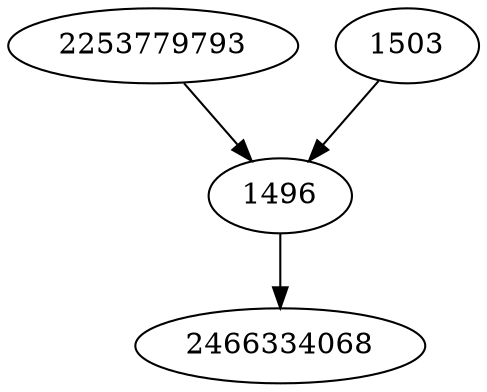 strict digraph  {
1496;
2253779793;
2466334068;
1503;
1496 -> 2466334068;
2253779793 -> 1496;
1503 -> 1496;
}
